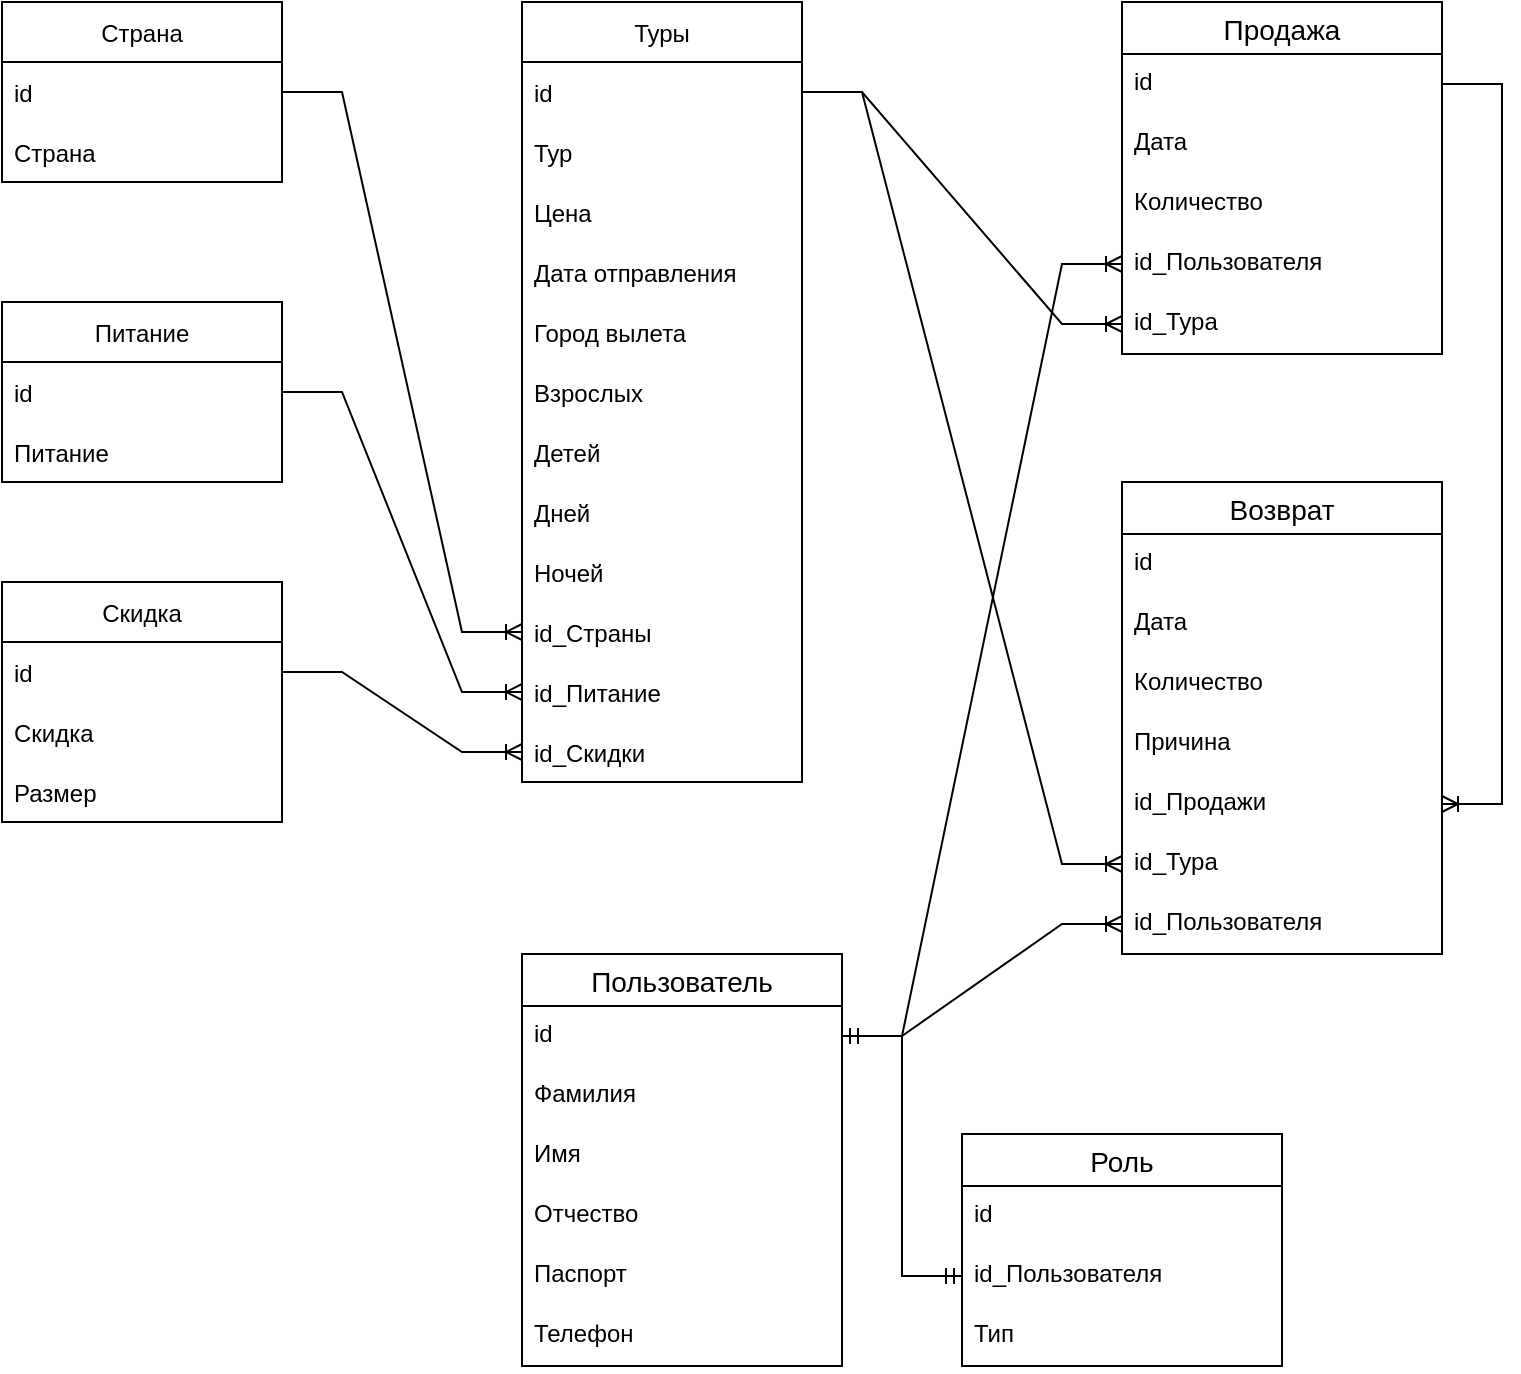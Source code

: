 <mxfile version="17.5.0" type="github">
  <diagram id="C5RBs43oDa-KdzZeNtuy" name="Page-1">
    <mxGraphModel dx="1141" dy="772" grid="1" gridSize="10" guides="1" tooltips="1" connect="1" arrows="1" fold="1" page="1" pageScale="1" pageWidth="1169" pageHeight="827" math="0" shadow="0">
      <root>
        <mxCell id="WIyWlLk6GJQsqaUBKTNV-0" />
        <mxCell id="WIyWlLk6GJQsqaUBKTNV-1" parent="WIyWlLk6GJQsqaUBKTNV-0" />
        <mxCell id="uEGZvK5YRfsA6vm7p8ls-0" value="Туры" style="swimlane;fontStyle=0;childLayout=stackLayout;horizontal=1;startSize=30;horizontalStack=0;resizeParent=1;resizeParentMax=0;resizeLast=0;collapsible=1;marginBottom=0;" vertex="1" parent="WIyWlLk6GJQsqaUBKTNV-1">
          <mxGeometry x="290" y="70" width="140" height="390" as="geometry">
            <mxRectangle x="290" y="70" width="60" height="30" as="alternateBounds" />
          </mxGeometry>
        </mxCell>
        <mxCell id="uEGZvK5YRfsA6vm7p8ls-1" value="id" style="text;strokeColor=none;fillColor=none;align=left;verticalAlign=middle;spacingLeft=4;spacingRight=4;overflow=hidden;points=[[0,0.5],[1,0.5]];portConstraint=eastwest;rotatable=0;" vertex="1" parent="uEGZvK5YRfsA6vm7p8ls-0">
          <mxGeometry y="30" width="140" height="30" as="geometry" />
        </mxCell>
        <mxCell id="uEGZvK5YRfsA6vm7p8ls-2" value="Тур" style="text;strokeColor=none;fillColor=none;align=left;verticalAlign=middle;spacingLeft=4;spacingRight=4;overflow=hidden;points=[[0,0.5],[1,0.5]];portConstraint=eastwest;rotatable=0;" vertex="1" parent="uEGZvK5YRfsA6vm7p8ls-0">
          <mxGeometry y="60" width="140" height="30" as="geometry" />
        </mxCell>
        <mxCell id="uEGZvK5YRfsA6vm7p8ls-3" value="Цена" style="text;strokeColor=none;fillColor=none;align=left;verticalAlign=middle;spacingLeft=4;spacingRight=4;overflow=hidden;points=[[0,0.5],[1,0.5]];portConstraint=eastwest;rotatable=0;" vertex="1" parent="uEGZvK5YRfsA6vm7p8ls-0">
          <mxGeometry y="90" width="140" height="30" as="geometry" />
        </mxCell>
        <mxCell id="uEGZvK5YRfsA6vm7p8ls-5" value="Дата отправления" style="text;strokeColor=none;fillColor=none;align=left;verticalAlign=middle;spacingLeft=4;spacingRight=4;overflow=hidden;points=[[0,0.5],[1,0.5]];portConstraint=eastwest;rotatable=0;" vertex="1" parent="uEGZvK5YRfsA6vm7p8ls-0">
          <mxGeometry y="120" width="140" height="30" as="geometry" />
        </mxCell>
        <mxCell id="uEGZvK5YRfsA6vm7p8ls-6" value="Город вылета" style="text;strokeColor=none;fillColor=none;align=left;verticalAlign=middle;spacingLeft=4;spacingRight=4;overflow=hidden;points=[[0,0.5],[1,0.5]];portConstraint=eastwest;rotatable=0;" vertex="1" parent="uEGZvK5YRfsA6vm7p8ls-0">
          <mxGeometry y="150" width="140" height="30" as="geometry" />
        </mxCell>
        <mxCell id="uEGZvK5YRfsA6vm7p8ls-7" value="Взрослых" style="text;strokeColor=none;fillColor=none;align=left;verticalAlign=middle;spacingLeft=4;spacingRight=4;overflow=hidden;points=[[0,0.5],[1,0.5]];portConstraint=eastwest;rotatable=0;" vertex="1" parent="uEGZvK5YRfsA6vm7p8ls-0">
          <mxGeometry y="180" width="140" height="30" as="geometry" />
        </mxCell>
        <mxCell id="uEGZvK5YRfsA6vm7p8ls-8" value="Детей" style="text;strokeColor=none;fillColor=none;align=left;verticalAlign=middle;spacingLeft=4;spacingRight=4;overflow=hidden;points=[[0,0.5],[1,0.5]];portConstraint=eastwest;rotatable=0;" vertex="1" parent="uEGZvK5YRfsA6vm7p8ls-0">
          <mxGeometry y="210" width="140" height="30" as="geometry" />
        </mxCell>
        <mxCell id="uEGZvK5YRfsA6vm7p8ls-13" value="Дней" style="text;strokeColor=none;fillColor=none;align=left;verticalAlign=middle;spacingLeft=4;spacingRight=4;overflow=hidden;points=[[0,0.5],[1,0.5]];portConstraint=eastwest;rotatable=0;" vertex="1" parent="uEGZvK5YRfsA6vm7p8ls-0">
          <mxGeometry y="240" width="140" height="30" as="geometry" />
        </mxCell>
        <mxCell id="uEGZvK5YRfsA6vm7p8ls-12" value="Ночей" style="text;strokeColor=none;fillColor=none;align=left;verticalAlign=middle;spacingLeft=4;spacingRight=4;overflow=hidden;points=[[0,0.5],[1,0.5]];portConstraint=eastwest;rotatable=0;" vertex="1" parent="uEGZvK5YRfsA6vm7p8ls-0">
          <mxGeometry y="270" width="140" height="30" as="geometry" />
        </mxCell>
        <mxCell id="uEGZvK5YRfsA6vm7p8ls-11" value="id_Страны" style="text;strokeColor=none;fillColor=none;align=left;verticalAlign=middle;spacingLeft=4;spacingRight=4;overflow=hidden;points=[[0,0.5],[1,0.5]];portConstraint=eastwest;rotatable=0;" vertex="1" parent="uEGZvK5YRfsA6vm7p8ls-0">
          <mxGeometry y="300" width="140" height="30" as="geometry" />
        </mxCell>
        <mxCell id="uEGZvK5YRfsA6vm7p8ls-10" value="id_Питание" style="text;strokeColor=none;fillColor=none;align=left;verticalAlign=middle;spacingLeft=4;spacingRight=4;overflow=hidden;points=[[0,0.5],[1,0.5]];portConstraint=eastwest;rotatable=0;" vertex="1" parent="uEGZvK5YRfsA6vm7p8ls-0">
          <mxGeometry y="330" width="140" height="30" as="geometry" />
        </mxCell>
        <mxCell id="uEGZvK5YRfsA6vm7p8ls-9" value="id_Скидки" style="text;strokeColor=none;fillColor=none;align=left;verticalAlign=middle;spacingLeft=4;spacingRight=4;overflow=hidden;points=[[0,0.5],[1,0.5]];portConstraint=eastwest;rotatable=0;" vertex="1" parent="uEGZvK5YRfsA6vm7p8ls-0">
          <mxGeometry y="360" width="140" height="30" as="geometry" />
        </mxCell>
        <mxCell id="uEGZvK5YRfsA6vm7p8ls-15" value="Страна" style="swimlane;fontStyle=0;childLayout=stackLayout;horizontal=1;startSize=30;horizontalStack=0;resizeParent=1;resizeParentMax=0;resizeLast=0;collapsible=1;marginBottom=0;" vertex="1" parent="WIyWlLk6GJQsqaUBKTNV-1">
          <mxGeometry x="30" y="70" width="140" height="90" as="geometry" />
        </mxCell>
        <mxCell id="uEGZvK5YRfsA6vm7p8ls-16" value="id" style="text;strokeColor=none;fillColor=none;align=left;verticalAlign=middle;spacingLeft=4;spacingRight=4;overflow=hidden;points=[[0,0.5],[1,0.5]];portConstraint=eastwest;rotatable=0;" vertex="1" parent="uEGZvK5YRfsA6vm7p8ls-15">
          <mxGeometry y="30" width="140" height="30" as="geometry" />
        </mxCell>
        <mxCell id="uEGZvK5YRfsA6vm7p8ls-17" value="Страна" style="text;strokeColor=none;fillColor=none;align=left;verticalAlign=middle;spacingLeft=4;spacingRight=4;overflow=hidden;points=[[0,0.5],[1,0.5]];portConstraint=eastwest;rotatable=0;" vertex="1" parent="uEGZvK5YRfsA6vm7p8ls-15">
          <mxGeometry y="60" width="140" height="30" as="geometry" />
        </mxCell>
        <mxCell id="uEGZvK5YRfsA6vm7p8ls-19" value="Питание" style="swimlane;fontStyle=0;childLayout=stackLayout;horizontal=1;startSize=30;horizontalStack=0;resizeParent=1;resizeParentMax=0;resizeLast=0;collapsible=1;marginBottom=0;" vertex="1" parent="WIyWlLk6GJQsqaUBKTNV-1">
          <mxGeometry x="30" y="220" width="140" height="90" as="geometry" />
        </mxCell>
        <mxCell id="uEGZvK5YRfsA6vm7p8ls-20" value="id" style="text;strokeColor=none;fillColor=none;align=left;verticalAlign=middle;spacingLeft=4;spacingRight=4;overflow=hidden;points=[[0,0.5],[1,0.5]];portConstraint=eastwest;rotatable=0;" vertex="1" parent="uEGZvK5YRfsA6vm7p8ls-19">
          <mxGeometry y="30" width="140" height="30" as="geometry" />
        </mxCell>
        <mxCell id="uEGZvK5YRfsA6vm7p8ls-21" value="Питание" style="text;strokeColor=none;fillColor=none;align=left;verticalAlign=middle;spacingLeft=4;spacingRight=4;overflow=hidden;points=[[0,0.5],[1,0.5]];portConstraint=eastwest;rotatable=0;" vertex="1" parent="uEGZvK5YRfsA6vm7p8ls-19">
          <mxGeometry y="60" width="140" height="30" as="geometry" />
        </mxCell>
        <mxCell id="uEGZvK5YRfsA6vm7p8ls-23" value="Скидка" style="swimlane;fontStyle=0;childLayout=stackLayout;horizontal=1;startSize=30;horizontalStack=0;resizeParent=1;resizeParentMax=0;resizeLast=0;collapsible=1;marginBottom=0;" vertex="1" parent="WIyWlLk6GJQsqaUBKTNV-1">
          <mxGeometry x="30" y="360" width="140" height="120" as="geometry" />
        </mxCell>
        <mxCell id="uEGZvK5YRfsA6vm7p8ls-24" value="id" style="text;strokeColor=none;fillColor=none;align=left;verticalAlign=middle;spacingLeft=4;spacingRight=4;overflow=hidden;points=[[0,0.5],[1,0.5]];portConstraint=eastwest;rotatable=0;" vertex="1" parent="uEGZvK5YRfsA6vm7p8ls-23">
          <mxGeometry y="30" width="140" height="30" as="geometry" />
        </mxCell>
        <mxCell id="uEGZvK5YRfsA6vm7p8ls-25" value="Скидка" style="text;strokeColor=none;fillColor=none;align=left;verticalAlign=middle;spacingLeft=4;spacingRight=4;overflow=hidden;points=[[0,0.5],[1,0.5]];portConstraint=eastwest;rotatable=0;" vertex="1" parent="uEGZvK5YRfsA6vm7p8ls-23">
          <mxGeometry y="60" width="140" height="30" as="geometry" />
        </mxCell>
        <mxCell id="uEGZvK5YRfsA6vm7p8ls-27" value="Размер" style="text;strokeColor=none;fillColor=none;align=left;verticalAlign=middle;spacingLeft=4;spacingRight=4;overflow=hidden;points=[[0,0.5],[1,0.5]];portConstraint=eastwest;rotatable=0;" vertex="1" parent="uEGZvK5YRfsA6vm7p8ls-23">
          <mxGeometry y="90" width="140" height="30" as="geometry" />
        </mxCell>
        <mxCell id="uEGZvK5YRfsA6vm7p8ls-29" value="" style="edgeStyle=entityRelationEdgeStyle;fontSize=12;html=1;endArrow=ERoneToMany;rounded=0;exitX=1;exitY=0.5;exitDx=0;exitDy=0;entryX=0;entryY=0.5;entryDx=0;entryDy=0;" edge="1" parent="WIyWlLk6GJQsqaUBKTNV-1" source="uEGZvK5YRfsA6vm7p8ls-16" target="uEGZvK5YRfsA6vm7p8ls-11">
          <mxGeometry width="100" height="100" relative="1" as="geometry">
            <mxPoint x="180" y="220" as="sourcePoint" />
            <mxPoint x="280" y="120" as="targetPoint" />
          </mxGeometry>
        </mxCell>
        <mxCell id="uEGZvK5YRfsA6vm7p8ls-32" value="Продажа" style="swimlane;fontStyle=0;childLayout=stackLayout;horizontal=1;startSize=26;horizontalStack=0;resizeParent=1;resizeParentMax=0;resizeLast=0;collapsible=1;marginBottom=0;align=center;fontSize=14;" vertex="1" parent="WIyWlLk6GJQsqaUBKTNV-1">
          <mxGeometry x="590" y="70" width="160" height="176" as="geometry" />
        </mxCell>
        <mxCell id="uEGZvK5YRfsA6vm7p8ls-33" value="id" style="text;strokeColor=none;fillColor=none;spacingLeft=4;spacingRight=4;overflow=hidden;rotatable=0;points=[[0,0.5],[1,0.5]];portConstraint=eastwest;fontSize=12;" vertex="1" parent="uEGZvK5YRfsA6vm7p8ls-32">
          <mxGeometry y="26" width="160" height="30" as="geometry" />
        </mxCell>
        <mxCell id="uEGZvK5YRfsA6vm7p8ls-34" value="Дата" style="text;strokeColor=none;fillColor=none;spacingLeft=4;spacingRight=4;overflow=hidden;rotatable=0;points=[[0,0.5],[1,0.5]];portConstraint=eastwest;fontSize=12;" vertex="1" parent="uEGZvK5YRfsA6vm7p8ls-32">
          <mxGeometry y="56" width="160" height="30" as="geometry" />
        </mxCell>
        <mxCell id="uEGZvK5YRfsA6vm7p8ls-35" value="Количество" style="text;strokeColor=none;fillColor=none;spacingLeft=4;spacingRight=4;overflow=hidden;rotatable=0;points=[[0,0.5],[1,0.5]];portConstraint=eastwest;fontSize=12;" vertex="1" parent="uEGZvK5YRfsA6vm7p8ls-32">
          <mxGeometry y="86" width="160" height="30" as="geometry" />
        </mxCell>
        <mxCell id="uEGZvK5YRfsA6vm7p8ls-40" value="id_Пользователя" style="text;strokeColor=none;fillColor=none;spacingLeft=4;spacingRight=4;overflow=hidden;rotatable=0;points=[[0,0.5],[1,0.5]];portConstraint=eastwest;fontSize=12;" vertex="1" parent="uEGZvK5YRfsA6vm7p8ls-32">
          <mxGeometry y="116" width="160" height="30" as="geometry" />
        </mxCell>
        <mxCell id="uEGZvK5YRfsA6vm7p8ls-41" value="id_Тура" style="text;strokeColor=none;fillColor=none;spacingLeft=4;spacingRight=4;overflow=hidden;rotatable=0;points=[[0,0.5],[1,0.5]];portConstraint=eastwest;fontSize=12;" vertex="1" parent="uEGZvK5YRfsA6vm7p8ls-32">
          <mxGeometry y="146" width="160" height="30" as="geometry" />
        </mxCell>
        <mxCell id="uEGZvK5YRfsA6vm7p8ls-36" value="Возврат" style="swimlane;fontStyle=0;childLayout=stackLayout;horizontal=1;startSize=26;horizontalStack=0;resizeParent=1;resizeParentMax=0;resizeLast=0;collapsible=1;marginBottom=0;align=center;fontSize=14;" vertex="1" parent="WIyWlLk6GJQsqaUBKTNV-1">
          <mxGeometry x="590" y="310" width="160" height="236" as="geometry" />
        </mxCell>
        <mxCell id="uEGZvK5YRfsA6vm7p8ls-37" value="id" style="text;strokeColor=none;fillColor=none;spacingLeft=4;spacingRight=4;overflow=hidden;rotatable=0;points=[[0,0.5],[1,0.5]];portConstraint=eastwest;fontSize=12;" vertex="1" parent="uEGZvK5YRfsA6vm7p8ls-36">
          <mxGeometry y="26" width="160" height="30" as="geometry" />
        </mxCell>
        <mxCell id="uEGZvK5YRfsA6vm7p8ls-38" value="Дата" style="text;strokeColor=none;fillColor=none;spacingLeft=4;spacingRight=4;overflow=hidden;rotatable=0;points=[[0,0.5],[1,0.5]];portConstraint=eastwest;fontSize=12;" vertex="1" parent="uEGZvK5YRfsA6vm7p8ls-36">
          <mxGeometry y="56" width="160" height="30" as="geometry" />
        </mxCell>
        <mxCell id="uEGZvK5YRfsA6vm7p8ls-39" value="Количество" style="text;strokeColor=none;fillColor=none;spacingLeft=4;spacingRight=4;overflow=hidden;rotatable=0;points=[[0,0.5],[1,0.5]];portConstraint=eastwest;fontSize=12;" vertex="1" parent="uEGZvK5YRfsA6vm7p8ls-36">
          <mxGeometry y="86" width="160" height="30" as="geometry" />
        </mxCell>
        <mxCell id="uEGZvK5YRfsA6vm7p8ls-42" value="Причина" style="text;strokeColor=none;fillColor=none;spacingLeft=4;spacingRight=4;overflow=hidden;rotatable=0;points=[[0,0.5],[1,0.5]];portConstraint=eastwest;fontSize=12;" vertex="1" parent="uEGZvK5YRfsA6vm7p8ls-36">
          <mxGeometry y="116" width="160" height="30" as="geometry" />
        </mxCell>
        <mxCell id="uEGZvK5YRfsA6vm7p8ls-43" value="id_Продажи" style="text;strokeColor=none;fillColor=none;spacingLeft=4;spacingRight=4;overflow=hidden;rotatable=0;points=[[0,0.5],[1,0.5]];portConstraint=eastwest;fontSize=12;" vertex="1" parent="uEGZvK5YRfsA6vm7p8ls-36">
          <mxGeometry y="146" width="160" height="30" as="geometry" />
        </mxCell>
        <mxCell id="uEGZvK5YRfsA6vm7p8ls-44" value="id_Тура" style="text;strokeColor=none;fillColor=none;spacingLeft=4;spacingRight=4;overflow=hidden;rotatable=0;points=[[0,0.5],[1,0.5]];portConstraint=eastwest;fontSize=12;" vertex="1" parent="uEGZvK5YRfsA6vm7p8ls-36">
          <mxGeometry y="176" width="160" height="30" as="geometry" />
        </mxCell>
        <mxCell id="uEGZvK5YRfsA6vm7p8ls-45" value="id_Пользователя" style="text;strokeColor=none;fillColor=none;spacingLeft=4;spacingRight=4;overflow=hidden;rotatable=0;points=[[0,0.5],[1,0.5]];portConstraint=eastwest;fontSize=12;" vertex="1" parent="uEGZvK5YRfsA6vm7p8ls-36">
          <mxGeometry y="206" width="160" height="30" as="geometry" />
        </mxCell>
        <mxCell id="uEGZvK5YRfsA6vm7p8ls-46" value="Пользователь" style="swimlane;fontStyle=0;childLayout=stackLayout;horizontal=1;startSize=26;horizontalStack=0;resizeParent=1;resizeParentMax=0;resizeLast=0;collapsible=1;marginBottom=0;align=center;fontSize=14;" vertex="1" parent="WIyWlLk6GJQsqaUBKTNV-1">
          <mxGeometry x="290" y="546" width="160" height="206" as="geometry" />
        </mxCell>
        <mxCell id="uEGZvK5YRfsA6vm7p8ls-47" value="id" style="text;strokeColor=none;fillColor=none;spacingLeft=4;spacingRight=4;overflow=hidden;rotatable=0;points=[[0,0.5],[1,0.5]];portConstraint=eastwest;fontSize=12;" vertex="1" parent="uEGZvK5YRfsA6vm7p8ls-46">
          <mxGeometry y="26" width="160" height="30" as="geometry" />
        </mxCell>
        <mxCell id="uEGZvK5YRfsA6vm7p8ls-48" value="Фамилия" style="text;strokeColor=none;fillColor=none;spacingLeft=4;spacingRight=4;overflow=hidden;rotatable=0;points=[[0,0.5],[1,0.5]];portConstraint=eastwest;fontSize=12;" vertex="1" parent="uEGZvK5YRfsA6vm7p8ls-46">
          <mxGeometry y="56" width="160" height="30" as="geometry" />
        </mxCell>
        <mxCell id="uEGZvK5YRfsA6vm7p8ls-49" value="Имя" style="text;strokeColor=none;fillColor=none;spacingLeft=4;spacingRight=4;overflow=hidden;rotatable=0;points=[[0,0.5],[1,0.5]];portConstraint=eastwest;fontSize=12;" vertex="1" parent="uEGZvK5YRfsA6vm7p8ls-46">
          <mxGeometry y="86" width="160" height="30" as="geometry" />
        </mxCell>
        <mxCell id="uEGZvK5YRfsA6vm7p8ls-50" value="Отчество" style="text;strokeColor=none;fillColor=none;spacingLeft=4;spacingRight=4;overflow=hidden;rotatable=0;points=[[0,0.5],[1,0.5]];portConstraint=eastwest;fontSize=12;" vertex="1" parent="uEGZvK5YRfsA6vm7p8ls-46">
          <mxGeometry y="116" width="160" height="30" as="geometry" />
        </mxCell>
        <mxCell id="uEGZvK5YRfsA6vm7p8ls-51" value="Паспорт" style="text;strokeColor=none;fillColor=none;spacingLeft=4;spacingRight=4;overflow=hidden;rotatable=0;points=[[0,0.5],[1,0.5]];portConstraint=eastwest;fontSize=12;" vertex="1" parent="uEGZvK5YRfsA6vm7p8ls-46">
          <mxGeometry y="146" width="160" height="30" as="geometry" />
        </mxCell>
        <mxCell id="uEGZvK5YRfsA6vm7p8ls-52" value="Телефон" style="text;strokeColor=none;fillColor=none;spacingLeft=4;spacingRight=4;overflow=hidden;rotatable=0;points=[[0,0.5],[1,0.5]];portConstraint=eastwest;fontSize=12;" vertex="1" parent="uEGZvK5YRfsA6vm7p8ls-46">
          <mxGeometry y="176" width="160" height="30" as="geometry" />
        </mxCell>
        <mxCell id="uEGZvK5YRfsA6vm7p8ls-53" value="Роль" style="swimlane;fontStyle=0;childLayout=stackLayout;horizontal=1;startSize=26;horizontalStack=0;resizeParent=1;resizeParentMax=0;resizeLast=0;collapsible=1;marginBottom=0;align=center;fontSize=14;" vertex="1" parent="WIyWlLk6GJQsqaUBKTNV-1">
          <mxGeometry x="510" y="636" width="160" height="116" as="geometry" />
        </mxCell>
        <mxCell id="uEGZvK5YRfsA6vm7p8ls-54" value="id" style="text;strokeColor=none;fillColor=none;spacingLeft=4;spacingRight=4;overflow=hidden;rotatable=0;points=[[0,0.5],[1,0.5]];portConstraint=eastwest;fontSize=12;" vertex="1" parent="uEGZvK5YRfsA6vm7p8ls-53">
          <mxGeometry y="26" width="160" height="30" as="geometry" />
        </mxCell>
        <mxCell id="uEGZvK5YRfsA6vm7p8ls-55" value="id_Пользователя" style="text;strokeColor=none;fillColor=none;spacingLeft=4;spacingRight=4;overflow=hidden;rotatable=0;points=[[0,0.5],[1,0.5]];portConstraint=eastwest;fontSize=12;" vertex="1" parent="uEGZvK5YRfsA6vm7p8ls-53">
          <mxGeometry y="56" width="160" height="30" as="geometry" />
        </mxCell>
        <mxCell id="uEGZvK5YRfsA6vm7p8ls-56" value="Тип" style="text;strokeColor=none;fillColor=none;spacingLeft=4;spacingRight=4;overflow=hidden;rotatable=0;points=[[0,0.5],[1,0.5]];portConstraint=eastwest;fontSize=12;" vertex="1" parent="uEGZvK5YRfsA6vm7p8ls-53">
          <mxGeometry y="86" width="160" height="30" as="geometry" />
        </mxCell>
        <mxCell id="uEGZvK5YRfsA6vm7p8ls-57" value="" style="edgeStyle=entityRelationEdgeStyle;fontSize=12;html=1;endArrow=ERmandOne;startArrow=ERmandOne;rounded=0;exitX=1;exitY=0.5;exitDx=0;exitDy=0;entryX=0;entryY=0.5;entryDx=0;entryDy=0;" edge="1" parent="WIyWlLk6GJQsqaUBKTNV-1" source="uEGZvK5YRfsA6vm7p8ls-47" target="uEGZvK5YRfsA6vm7p8ls-55">
          <mxGeometry width="100" height="100" relative="1" as="geometry">
            <mxPoint x="410" y="500" as="sourcePoint" />
            <mxPoint x="510" y="400" as="targetPoint" />
          </mxGeometry>
        </mxCell>
        <mxCell id="uEGZvK5YRfsA6vm7p8ls-58" value="" style="edgeStyle=entityRelationEdgeStyle;fontSize=12;html=1;endArrow=ERoneToMany;rounded=0;exitX=1;exitY=0.5;exitDx=0;exitDy=0;entryX=0;entryY=0.5;entryDx=0;entryDy=0;" edge="1" parent="WIyWlLk6GJQsqaUBKTNV-1" source="uEGZvK5YRfsA6vm7p8ls-47" target="uEGZvK5YRfsA6vm7p8ls-40">
          <mxGeometry width="100" height="100" relative="1" as="geometry">
            <mxPoint x="520" y="770" as="sourcePoint" />
            <mxPoint x="620" y="670" as="targetPoint" />
          </mxGeometry>
        </mxCell>
        <mxCell id="uEGZvK5YRfsA6vm7p8ls-59" value="" style="edgeStyle=entityRelationEdgeStyle;fontSize=12;html=1;endArrow=ERoneToMany;rounded=0;entryX=0;entryY=0.5;entryDx=0;entryDy=0;exitX=1;exitY=0.5;exitDx=0;exitDy=0;" edge="1" parent="WIyWlLk6GJQsqaUBKTNV-1" source="uEGZvK5YRfsA6vm7p8ls-47" target="uEGZvK5YRfsA6vm7p8ls-45">
          <mxGeometry width="100" height="100" relative="1" as="geometry">
            <mxPoint x="480" y="620" as="sourcePoint" />
            <mxPoint x="530" y="211" as="targetPoint" />
          </mxGeometry>
        </mxCell>
        <mxCell id="uEGZvK5YRfsA6vm7p8ls-63" value="" style="edgeStyle=entityRelationEdgeStyle;fontSize=12;html=1;endArrow=ERoneToMany;rounded=0;exitX=1;exitY=0.5;exitDx=0;exitDy=0;entryX=0;entryY=0.5;entryDx=0;entryDy=0;" edge="1" parent="WIyWlLk6GJQsqaUBKTNV-1" source="uEGZvK5YRfsA6vm7p8ls-20" target="uEGZvK5YRfsA6vm7p8ls-10">
          <mxGeometry width="100" height="100" relative="1" as="geometry">
            <mxPoint x="80" y="730" as="sourcePoint" />
            <mxPoint x="180" y="630" as="targetPoint" />
          </mxGeometry>
        </mxCell>
        <mxCell id="uEGZvK5YRfsA6vm7p8ls-64" value="" style="edgeStyle=entityRelationEdgeStyle;fontSize=12;html=1;endArrow=ERoneToMany;rounded=0;exitX=1;exitY=0.5;exitDx=0;exitDy=0;entryX=0;entryY=0.5;entryDx=0;entryDy=0;" edge="1" parent="WIyWlLk6GJQsqaUBKTNV-1" source="uEGZvK5YRfsA6vm7p8ls-24" target="uEGZvK5YRfsA6vm7p8ls-9">
          <mxGeometry width="100" height="100" relative="1" as="geometry">
            <mxPoint x="180" y="275" as="sourcePoint" />
            <mxPoint x="300" y="425" as="targetPoint" />
          </mxGeometry>
        </mxCell>
        <mxCell id="uEGZvK5YRfsA6vm7p8ls-65" value="" style="edgeStyle=entityRelationEdgeStyle;fontSize=12;html=1;endArrow=ERoneToMany;rounded=0;exitX=1;exitY=0.5;exitDx=0;exitDy=0;entryX=0;entryY=0.5;entryDx=0;entryDy=0;" edge="1" parent="WIyWlLk6GJQsqaUBKTNV-1" source="uEGZvK5YRfsA6vm7p8ls-1" target="uEGZvK5YRfsA6vm7p8ls-44">
          <mxGeometry width="100" height="100" relative="1" as="geometry">
            <mxPoint x="190" y="285" as="sourcePoint" />
            <mxPoint x="310" y="435" as="targetPoint" />
          </mxGeometry>
        </mxCell>
        <mxCell id="uEGZvK5YRfsA6vm7p8ls-66" value="" style="edgeStyle=entityRelationEdgeStyle;fontSize=12;html=1;endArrow=ERoneToMany;rounded=0;exitX=1;exitY=0.5;exitDx=0;exitDy=0;entryX=0;entryY=0.5;entryDx=0;entryDy=0;" edge="1" parent="WIyWlLk6GJQsqaUBKTNV-1" source="uEGZvK5YRfsA6vm7p8ls-1" target="uEGZvK5YRfsA6vm7p8ls-41">
          <mxGeometry width="100" height="100" relative="1" as="geometry">
            <mxPoint x="200" y="295" as="sourcePoint" />
            <mxPoint x="320" y="445" as="targetPoint" />
          </mxGeometry>
        </mxCell>
        <mxCell id="uEGZvK5YRfsA6vm7p8ls-67" value="" style="edgeStyle=entityRelationEdgeStyle;fontSize=12;html=1;endArrow=ERoneToMany;rounded=0;exitX=1;exitY=0.5;exitDx=0;exitDy=0;" edge="1" parent="WIyWlLk6GJQsqaUBKTNV-1" source="uEGZvK5YRfsA6vm7p8ls-33" target="uEGZvK5YRfsA6vm7p8ls-43">
          <mxGeometry width="100" height="100" relative="1" as="geometry">
            <mxPoint x="830" y="370" as="sourcePoint" />
            <mxPoint x="930" y="270" as="targetPoint" />
          </mxGeometry>
        </mxCell>
      </root>
    </mxGraphModel>
  </diagram>
</mxfile>
